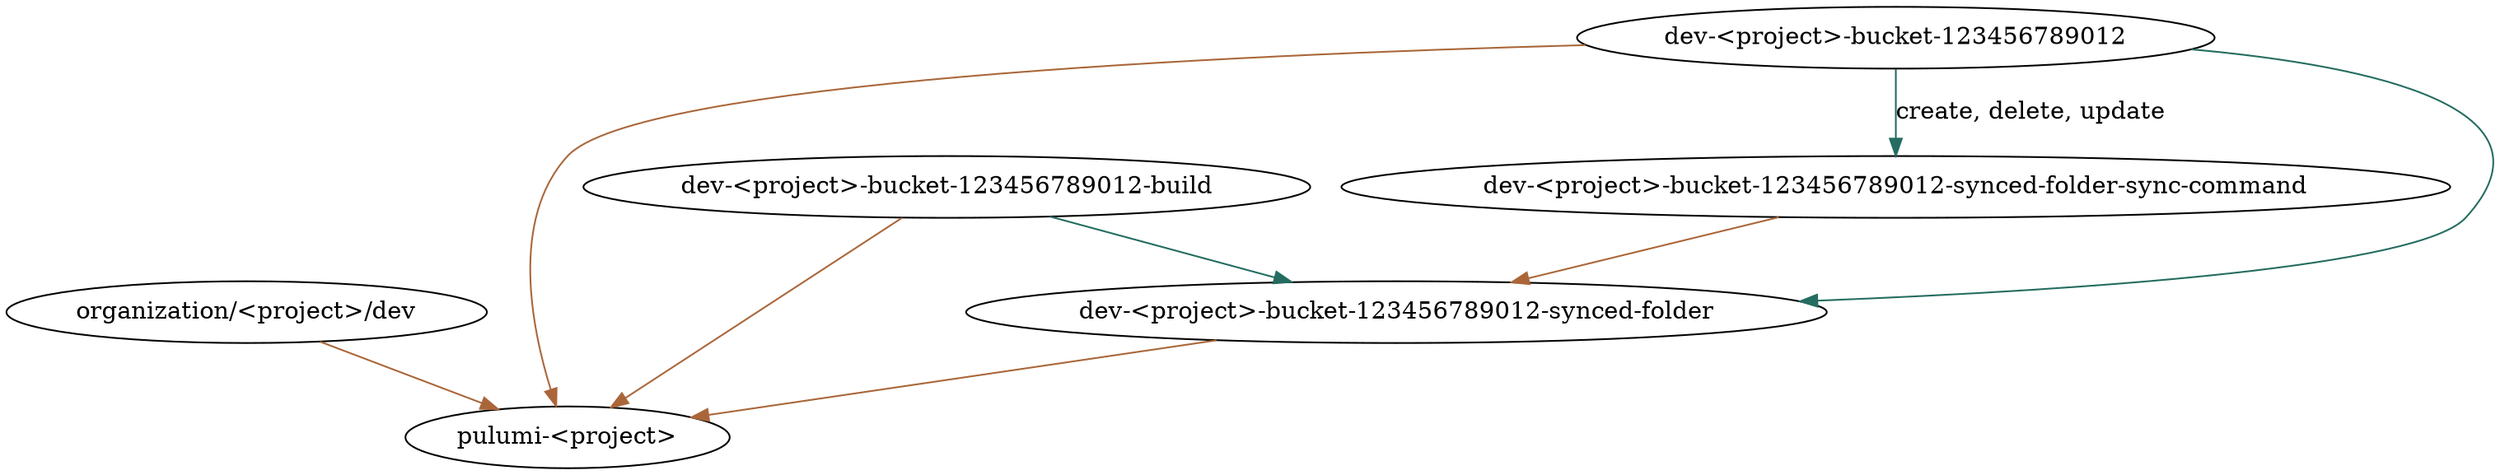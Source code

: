 strict digraph {
    Resource0 [label="organization/<project>/dev"];
    Resource0 -> Resource1 [color = "#AA6639"];
    Resource3 [label="dev-<project>-bucket-123456789012-build"];
    Resource3 -> Resource4 [color = "#246C60"];
    Resource3 -> Resource1 [color = "#AA6639"];
    Resource1 [label="pulumi-<project>"];
    Resource9 [label="dev-<project>-bucket-123456789012"];
    Resource9 -> Resource1 [color = "#AA6639"];
    Resource9 -> Resource4 [color = "#246C60"];
    Resource9 -> Resource10 [color = "#246C60", label = "create, delete, update"];
    Resource4 [label="dev-<project>-bucket-123456789012-synced-folder"];
    Resource4 -> Resource1 [color = "#AA6639"];
    Resource10 [label="dev-<project>-bucket-123456789012-synced-folder-sync-command"];
    Resource10 -> Resource4 [color = "#AA6639"];
}
